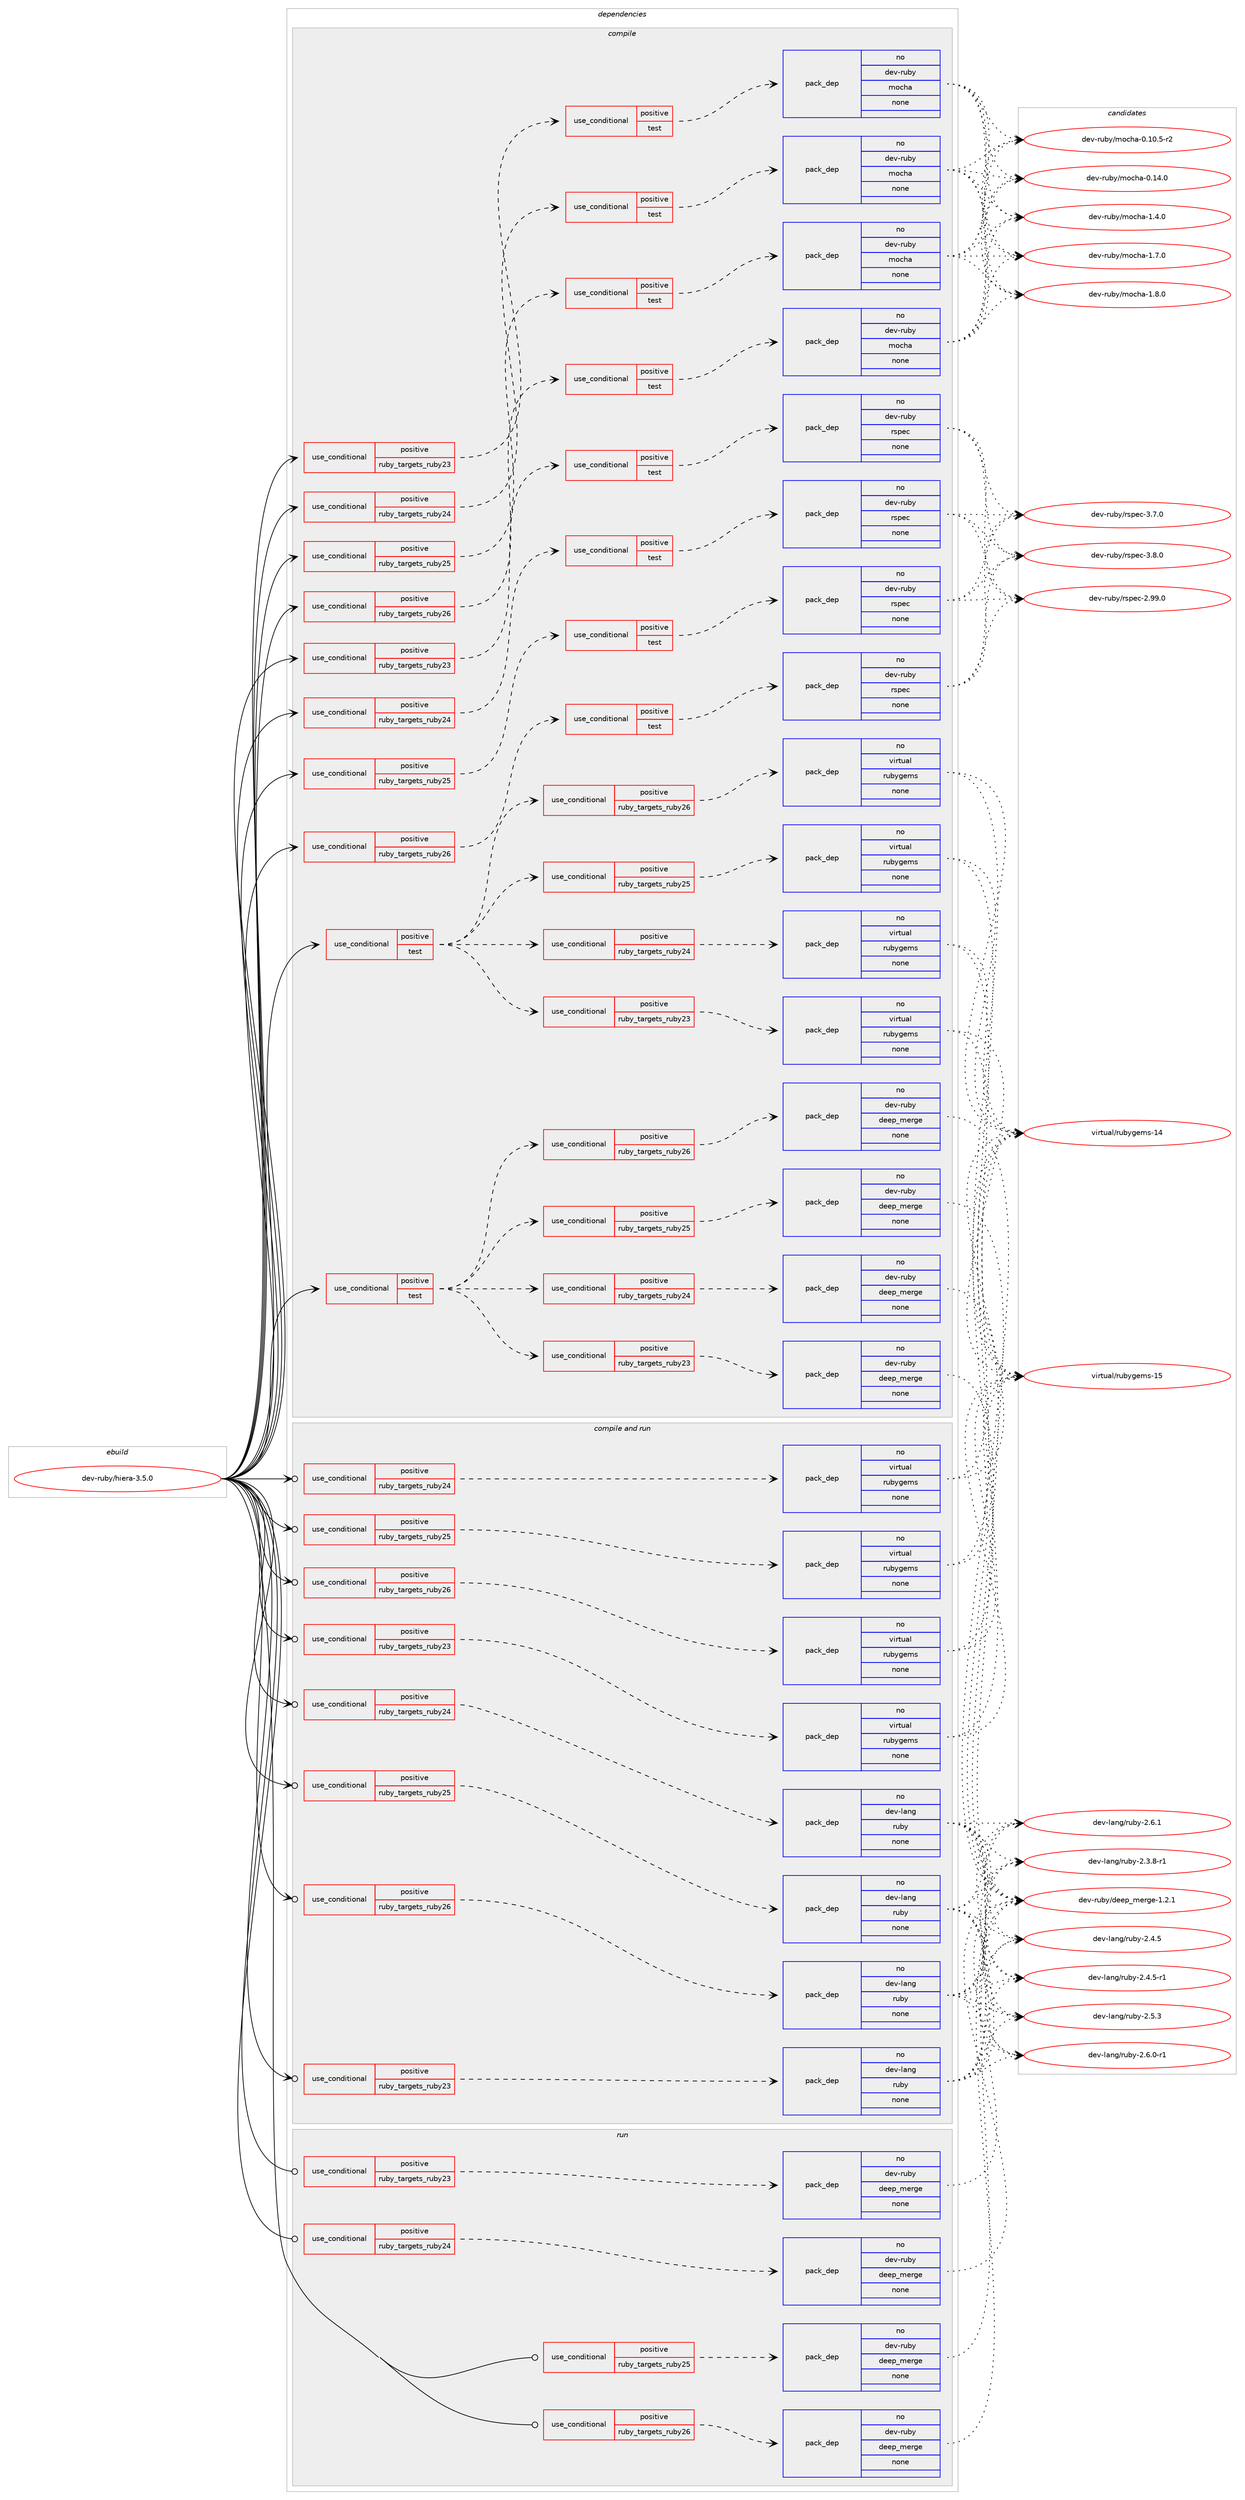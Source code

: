 digraph prolog {

# *************
# Graph options
# *************

newrank=true;
concentrate=true;
compound=true;
graph [rankdir=LR,fontname=Helvetica,fontsize=10,ranksep=1.5];#, ranksep=2.5, nodesep=0.2];
edge  [arrowhead=vee];
node  [fontname=Helvetica,fontsize=10];

# **********
# The ebuild
# **********

subgraph cluster_leftcol {
color=gray;
rank=same;
label=<<i>ebuild</i>>;
id [label="dev-ruby/hiera-3.5.0", color=red, width=4, href="../dev-ruby/hiera-3.5.0.svg"];
}

# ****************
# The dependencies
# ****************

subgraph cluster_midcol {
color=gray;
label=<<i>dependencies</i>>;
subgraph cluster_compile {
fillcolor="#eeeeee";
style=filled;
label=<<i>compile</i>>;
subgraph cond401614 {
dependency1496818 [label=<<TABLE BORDER="0" CELLBORDER="1" CELLSPACING="0" CELLPADDING="4"><TR><TD ROWSPAN="3" CELLPADDING="10">use_conditional</TD></TR><TR><TD>positive</TD></TR><TR><TD>ruby_targets_ruby23</TD></TR></TABLE>>, shape=none, color=red];
subgraph cond401615 {
dependency1496819 [label=<<TABLE BORDER="0" CELLBORDER="1" CELLSPACING="0" CELLPADDING="4"><TR><TD ROWSPAN="3" CELLPADDING="10">use_conditional</TD></TR><TR><TD>positive</TD></TR><TR><TD>test</TD></TR></TABLE>>, shape=none, color=red];
subgraph pack1071759 {
dependency1496820 [label=<<TABLE BORDER="0" CELLBORDER="1" CELLSPACING="0" CELLPADDING="4" WIDTH="220"><TR><TD ROWSPAN="6" CELLPADDING="30">pack_dep</TD></TR><TR><TD WIDTH="110">no</TD></TR><TR><TD>dev-ruby</TD></TR><TR><TD>mocha</TD></TR><TR><TD>none</TD></TR><TR><TD></TD></TR></TABLE>>, shape=none, color=blue];
}
dependency1496819:e -> dependency1496820:w [weight=20,style="dashed",arrowhead="vee"];
}
dependency1496818:e -> dependency1496819:w [weight=20,style="dashed",arrowhead="vee"];
}
id:e -> dependency1496818:w [weight=20,style="solid",arrowhead="vee"];
subgraph cond401616 {
dependency1496821 [label=<<TABLE BORDER="0" CELLBORDER="1" CELLSPACING="0" CELLPADDING="4"><TR><TD ROWSPAN="3" CELLPADDING="10">use_conditional</TD></TR><TR><TD>positive</TD></TR><TR><TD>ruby_targets_ruby23</TD></TR></TABLE>>, shape=none, color=red];
subgraph cond401617 {
dependency1496822 [label=<<TABLE BORDER="0" CELLBORDER="1" CELLSPACING="0" CELLPADDING="4"><TR><TD ROWSPAN="3" CELLPADDING="10">use_conditional</TD></TR><TR><TD>positive</TD></TR><TR><TD>test</TD></TR></TABLE>>, shape=none, color=red];
subgraph pack1071760 {
dependency1496823 [label=<<TABLE BORDER="0" CELLBORDER="1" CELLSPACING="0" CELLPADDING="4" WIDTH="220"><TR><TD ROWSPAN="6" CELLPADDING="30">pack_dep</TD></TR><TR><TD WIDTH="110">no</TD></TR><TR><TD>dev-ruby</TD></TR><TR><TD>rspec</TD></TR><TR><TD>none</TD></TR><TR><TD></TD></TR></TABLE>>, shape=none, color=blue];
}
dependency1496822:e -> dependency1496823:w [weight=20,style="dashed",arrowhead="vee"];
}
dependency1496821:e -> dependency1496822:w [weight=20,style="dashed",arrowhead="vee"];
}
id:e -> dependency1496821:w [weight=20,style="solid",arrowhead="vee"];
subgraph cond401618 {
dependency1496824 [label=<<TABLE BORDER="0" CELLBORDER="1" CELLSPACING="0" CELLPADDING="4"><TR><TD ROWSPAN="3" CELLPADDING="10">use_conditional</TD></TR><TR><TD>positive</TD></TR><TR><TD>ruby_targets_ruby24</TD></TR></TABLE>>, shape=none, color=red];
subgraph cond401619 {
dependency1496825 [label=<<TABLE BORDER="0" CELLBORDER="1" CELLSPACING="0" CELLPADDING="4"><TR><TD ROWSPAN="3" CELLPADDING="10">use_conditional</TD></TR><TR><TD>positive</TD></TR><TR><TD>test</TD></TR></TABLE>>, shape=none, color=red];
subgraph pack1071761 {
dependency1496826 [label=<<TABLE BORDER="0" CELLBORDER="1" CELLSPACING="0" CELLPADDING="4" WIDTH="220"><TR><TD ROWSPAN="6" CELLPADDING="30">pack_dep</TD></TR><TR><TD WIDTH="110">no</TD></TR><TR><TD>dev-ruby</TD></TR><TR><TD>mocha</TD></TR><TR><TD>none</TD></TR><TR><TD></TD></TR></TABLE>>, shape=none, color=blue];
}
dependency1496825:e -> dependency1496826:w [weight=20,style="dashed",arrowhead="vee"];
}
dependency1496824:e -> dependency1496825:w [weight=20,style="dashed",arrowhead="vee"];
}
id:e -> dependency1496824:w [weight=20,style="solid",arrowhead="vee"];
subgraph cond401620 {
dependency1496827 [label=<<TABLE BORDER="0" CELLBORDER="1" CELLSPACING="0" CELLPADDING="4"><TR><TD ROWSPAN="3" CELLPADDING="10">use_conditional</TD></TR><TR><TD>positive</TD></TR><TR><TD>ruby_targets_ruby24</TD></TR></TABLE>>, shape=none, color=red];
subgraph cond401621 {
dependency1496828 [label=<<TABLE BORDER="0" CELLBORDER="1" CELLSPACING="0" CELLPADDING="4"><TR><TD ROWSPAN="3" CELLPADDING="10">use_conditional</TD></TR><TR><TD>positive</TD></TR><TR><TD>test</TD></TR></TABLE>>, shape=none, color=red];
subgraph pack1071762 {
dependency1496829 [label=<<TABLE BORDER="0" CELLBORDER="1" CELLSPACING="0" CELLPADDING="4" WIDTH="220"><TR><TD ROWSPAN="6" CELLPADDING="30">pack_dep</TD></TR><TR><TD WIDTH="110">no</TD></TR><TR><TD>dev-ruby</TD></TR><TR><TD>rspec</TD></TR><TR><TD>none</TD></TR><TR><TD></TD></TR></TABLE>>, shape=none, color=blue];
}
dependency1496828:e -> dependency1496829:w [weight=20,style="dashed",arrowhead="vee"];
}
dependency1496827:e -> dependency1496828:w [weight=20,style="dashed",arrowhead="vee"];
}
id:e -> dependency1496827:w [weight=20,style="solid",arrowhead="vee"];
subgraph cond401622 {
dependency1496830 [label=<<TABLE BORDER="0" CELLBORDER="1" CELLSPACING="0" CELLPADDING="4"><TR><TD ROWSPAN="3" CELLPADDING="10">use_conditional</TD></TR><TR><TD>positive</TD></TR><TR><TD>ruby_targets_ruby25</TD></TR></TABLE>>, shape=none, color=red];
subgraph cond401623 {
dependency1496831 [label=<<TABLE BORDER="0" CELLBORDER="1" CELLSPACING="0" CELLPADDING="4"><TR><TD ROWSPAN="3" CELLPADDING="10">use_conditional</TD></TR><TR><TD>positive</TD></TR><TR><TD>test</TD></TR></TABLE>>, shape=none, color=red];
subgraph pack1071763 {
dependency1496832 [label=<<TABLE BORDER="0" CELLBORDER="1" CELLSPACING="0" CELLPADDING="4" WIDTH="220"><TR><TD ROWSPAN="6" CELLPADDING="30">pack_dep</TD></TR><TR><TD WIDTH="110">no</TD></TR><TR><TD>dev-ruby</TD></TR><TR><TD>mocha</TD></TR><TR><TD>none</TD></TR><TR><TD></TD></TR></TABLE>>, shape=none, color=blue];
}
dependency1496831:e -> dependency1496832:w [weight=20,style="dashed",arrowhead="vee"];
}
dependency1496830:e -> dependency1496831:w [weight=20,style="dashed",arrowhead="vee"];
}
id:e -> dependency1496830:w [weight=20,style="solid",arrowhead="vee"];
subgraph cond401624 {
dependency1496833 [label=<<TABLE BORDER="0" CELLBORDER="1" CELLSPACING="0" CELLPADDING="4"><TR><TD ROWSPAN="3" CELLPADDING="10">use_conditional</TD></TR><TR><TD>positive</TD></TR><TR><TD>ruby_targets_ruby25</TD></TR></TABLE>>, shape=none, color=red];
subgraph cond401625 {
dependency1496834 [label=<<TABLE BORDER="0" CELLBORDER="1" CELLSPACING="0" CELLPADDING="4"><TR><TD ROWSPAN="3" CELLPADDING="10">use_conditional</TD></TR><TR><TD>positive</TD></TR><TR><TD>test</TD></TR></TABLE>>, shape=none, color=red];
subgraph pack1071764 {
dependency1496835 [label=<<TABLE BORDER="0" CELLBORDER="1" CELLSPACING="0" CELLPADDING="4" WIDTH="220"><TR><TD ROWSPAN="6" CELLPADDING="30">pack_dep</TD></TR><TR><TD WIDTH="110">no</TD></TR><TR><TD>dev-ruby</TD></TR><TR><TD>rspec</TD></TR><TR><TD>none</TD></TR><TR><TD></TD></TR></TABLE>>, shape=none, color=blue];
}
dependency1496834:e -> dependency1496835:w [weight=20,style="dashed",arrowhead="vee"];
}
dependency1496833:e -> dependency1496834:w [weight=20,style="dashed",arrowhead="vee"];
}
id:e -> dependency1496833:w [weight=20,style="solid",arrowhead="vee"];
subgraph cond401626 {
dependency1496836 [label=<<TABLE BORDER="0" CELLBORDER="1" CELLSPACING="0" CELLPADDING="4"><TR><TD ROWSPAN="3" CELLPADDING="10">use_conditional</TD></TR><TR><TD>positive</TD></TR><TR><TD>ruby_targets_ruby26</TD></TR></TABLE>>, shape=none, color=red];
subgraph cond401627 {
dependency1496837 [label=<<TABLE BORDER="0" CELLBORDER="1" CELLSPACING="0" CELLPADDING="4"><TR><TD ROWSPAN="3" CELLPADDING="10">use_conditional</TD></TR><TR><TD>positive</TD></TR><TR><TD>test</TD></TR></TABLE>>, shape=none, color=red];
subgraph pack1071765 {
dependency1496838 [label=<<TABLE BORDER="0" CELLBORDER="1" CELLSPACING="0" CELLPADDING="4" WIDTH="220"><TR><TD ROWSPAN="6" CELLPADDING="30">pack_dep</TD></TR><TR><TD WIDTH="110">no</TD></TR><TR><TD>dev-ruby</TD></TR><TR><TD>mocha</TD></TR><TR><TD>none</TD></TR><TR><TD></TD></TR></TABLE>>, shape=none, color=blue];
}
dependency1496837:e -> dependency1496838:w [weight=20,style="dashed",arrowhead="vee"];
}
dependency1496836:e -> dependency1496837:w [weight=20,style="dashed",arrowhead="vee"];
}
id:e -> dependency1496836:w [weight=20,style="solid",arrowhead="vee"];
subgraph cond401628 {
dependency1496839 [label=<<TABLE BORDER="0" CELLBORDER="1" CELLSPACING="0" CELLPADDING="4"><TR><TD ROWSPAN="3" CELLPADDING="10">use_conditional</TD></TR><TR><TD>positive</TD></TR><TR><TD>ruby_targets_ruby26</TD></TR></TABLE>>, shape=none, color=red];
subgraph cond401629 {
dependency1496840 [label=<<TABLE BORDER="0" CELLBORDER="1" CELLSPACING="0" CELLPADDING="4"><TR><TD ROWSPAN="3" CELLPADDING="10">use_conditional</TD></TR><TR><TD>positive</TD></TR><TR><TD>test</TD></TR></TABLE>>, shape=none, color=red];
subgraph pack1071766 {
dependency1496841 [label=<<TABLE BORDER="0" CELLBORDER="1" CELLSPACING="0" CELLPADDING="4" WIDTH="220"><TR><TD ROWSPAN="6" CELLPADDING="30">pack_dep</TD></TR><TR><TD WIDTH="110">no</TD></TR><TR><TD>dev-ruby</TD></TR><TR><TD>rspec</TD></TR><TR><TD>none</TD></TR><TR><TD></TD></TR></TABLE>>, shape=none, color=blue];
}
dependency1496840:e -> dependency1496841:w [weight=20,style="dashed",arrowhead="vee"];
}
dependency1496839:e -> dependency1496840:w [weight=20,style="dashed",arrowhead="vee"];
}
id:e -> dependency1496839:w [weight=20,style="solid",arrowhead="vee"];
subgraph cond401630 {
dependency1496842 [label=<<TABLE BORDER="0" CELLBORDER="1" CELLSPACING="0" CELLPADDING="4"><TR><TD ROWSPAN="3" CELLPADDING="10">use_conditional</TD></TR><TR><TD>positive</TD></TR><TR><TD>test</TD></TR></TABLE>>, shape=none, color=red];
subgraph cond401631 {
dependency1496843 [label=<<TABLE BORDER="0" CELLBORDER="1" CELLSPACING="0" CELLPADDING="4"><TR><TD ROWSPAN="3" CELLPADDING="10">use_conditional</TD></TR><TR><TD>positive</TD></TR><TR><TD>ruby_targets_ruby23</TD></TR></TABLE>>, shape=none, color=red];
subgraph pack1071767 {
dependency1496844 [label=<<TABLE BORDER="0" CELLBORDER="1" CELLSPACING="0" CELLPADDING="4" WIDTH="220"><TR><TD ROWSPAN="6" CELLPADDING="30">pack_dep</TD></TR><TR><TD WIDTH="110">no</TD></TR><TR><TD>dev-ruby</TD></TR><TR><TD>deep_merge</TD></TR><TR><TD>none</TD></TR><TR><TD></TD></TR></TABLE>>, shape=none, color=blue];
}
dependency1496843:e -> dependency1496844:w [weight=20,style="dashed",arrowhead="vee"];
}
dependency1496842:e -> dependency1496843:w [weight=20,style="dashed",arrowhead="vee"];
subgraph cond401632 {
dependency1496845 [label=<<TABLE BORDER="0" CELLBORDER="1" CELLSPACING="0" CELLPADDING="4"><TR><TD ROWSPAN="3" CELLPADDING="10">use_conditional</TD></TR><TR><TD>positive</TD></TR><TR><TD>ruby_targets_ruby24</TD></TR></TABLE>>, shape=none, color=red];
subgraph pack1071768 {
dependency1496846 [label=<<TABLE BORDER="0" CELLBORDER="1" CELLSPACING="0" CELLPADDING="4" WIDTH="220"><TR><TD ROWSPAN="6" CELLPADDING="30">pack_dep</TD></TR><TR><TD WIDTH="110">no</TD></TR><TR><TD>dev-ruby</TD></TR><TR><TD>deep_merge</TD></TR><TR><TD>none</TD></TR><TR><TD></TD></TR></TABLE>>, shape=none, color=blue];
}
dependency1496845:e -> dependency1496846:w [weight=20,style="dashed",arrowhead="vee"];
}
dependency1496842:e -> dependency1496845:w [weight=20,style="dashed",arrowhead="vee"];
subgraph cond401633 {
dependency1496847 [label=<<TABLE BORDER="0" CELLBORDER="1" CELLSPACING="0" CELLPADDING="4"><TR><TD ROWSPAN="3" CELLPADDING="10">use_conditional</TD></TR><TR><TD>positive</TD></TR><TR><TD>ruby_targets_ruby25</TD></TR></TABLE>>, shape=none, color=red];
subgraph pack1071769 {
dependency1496848 [label=<<TABLE BORDER="0" CELLBORDER="1" CELLSPACING="0" CELLPADDING="4" WIDTH="220"><TR><TD ROWSPAN="6" CELLPADDING="30">pack_dep</TD></TR><TR><TD WIDTH="110">no</TD></TR><TR><TD>dev-ruby</TD></TR><TR><TD>deep_merge</TD></TR><TR><TD>none</TD></TR><TR><TD></TD></TR></TABLE>>, shape=none, color=blue];
}
dependency1496847:e -> dependency1496848:w [weight=20,style="dashed",arrowhead="vee"];
}
dependency1496842:e -> dependency1496847:w [weight=20,style="dashed",arrowhead="vee"];
subgraph cond401634 {
dependency1496849 [label=<<TABLE BORDER="0" CELLBORDER="1" CELLSPACING="0" CELLPADDING="4"><TR><TD ROWSPAN="3" CELLPADDING="10">use_conditional</TD></TR><TR><TD>positive</TD></TR><TR><TD>ruby_targets_ruby26</TD></TR></TABLE>>, shape=none, color=red];
subgraph pack1071770 {
dependency1496850 [label=<<TABLE BORDER="0" CELLBORDER="1" CELLSPACING="0" CELLPADDING="4" WIDTH="220"><TR><TD ROWSPAN="6" CELLPADDING="30">pack_dep</TD></TR><TR><TD WIDTH="110">no</TD></TR><TR><TD>dev-ruby</TD></TR><TR><TD>deep_merge</TD></TR><TR><TD>none</TD></TR><TR><TD></TD></TR></TABLE>>, shape=none, color=blue];
}
dependency1496849:e -> dependency1496850:w [weight=20,style="dashed",arrowhead="vee"];
}
dependency1496842:e -> dependency1496849:w [weight=20,style="dashed",arrowhead="vee"];
}
id:e -> dependency1496842:w [weight=20,style="solid",arrowhead="vee"];
subgraph cond401635 {
dependency1496851 [label=<<TABLE BORDER="0" CELLBORDER="1" CELLSPACING="0" CELLPADDING="4"><TR><TD ROWSPAN="3" CELLPADDING="10">use_conditional</TD></TR><TR><TD>positive</TD></TR><TR><TD>test</TD></TR></TABLE>>, shape=none, color=red];
subgraph cond401636 {
dependency1496852 [label=<<TABLE BORDER="0" CELLBORDER="1" CELLSPACING="0" CELLPADDING="4"><TR><TD ROWSPAN="3" CELLPADDING="10">use_conditional</TD></TR><TR><TD>positive</TD></TR><TR><TD>ruby_targets_ruby23</TD></TR></TABLE>>, shape=none, color=red];
subgraph pack1071771 {
dependency1496853 [label=<<TABLE BORDER="0" CELLBORDER="1" CELLSPACING="0" CELLPADDING="4" WIDTH="220"><TR><TD ROWSPAN="6" CELLPADDING="30">pack_dep</TD></TR><TR><TD WIDTH="110">no</TD></TR><TR><TD>virtual</TD></TR><TR><TD>rubygems</TD></TR><TR><TD>none</TD></TR><TR><TD></TD></TR></TABLE>>, shape=none, color=blue];
}
dependency1496852:e -> dependency1496853:w [weight=20,style="dashed",arrowhead="vee"];
}
dependency1496851:e -> dependency1496852:w [weight=20,style="dashed",arrowhead="vee"];
subgraph cond401637 {
dependency1496854 [label=<<TABLE BORDER="0" CELLBORDER="1" CELLSPACING="0" CELLPADDING="4"><TR><TD ROWSPAN="3" CELLPADDING="10">use_conditional</TD></TR><TR><TD>positive</TD></TR><TR><TD>ruby_targets_ruby24</TD></TR></TABLE>>, shape=none, color=red];
subgraph pack1071772 {
dependency1496855 [label=<<TABLE BORDER="0" CELLBORDER="1" CELLSPACING="0" CELLPADDING="4" WIDTH="220"><TR><TD ROWSPAN="6" CELLPADDING="30">pack_dep</TD></TR><TR><TD WIDTH="110">no</TD></TR><TR><TD>virtual</TD></TR><TR><TD>rubygems</TD></TR><TR><TD>none</TD></TR><TR><TD></TD></TR></TABLE>>, shape=none, color=blue];
}
dependency1496854:e -> dependency1496855:w [weight=20,style="dashed",arrowhead="vee"];
}
dependency1496851:e -> dependency1496854:w [weight=20,style="dashed",arrowhead="vee"];
subgraph cond401638 {
dependency1496856 [label=<<TABLE BORDER="0" CELLBORDER="1" CELLSPACING="0" CELLPADDING="4"><TR><TD ROWSPAN="3" CELLPADDING="10">use_conditional</TD></TR><TR><TD>positive</TD></TR><TR><TD>ruby_targets_ruby25</TD></TR></TABLE>>, shape=none, color=red];
subgraph pack1071773 {
dependency1496857 [label=<<TABLE BORDER="0" CELLBORDER="1" CELLSPACING="0" CELLPADDING="4" WIDTH="220"><TR><TD ROWSPAN="6" CELLPADDING="30">pack_dep</TD></TR><TR><TD WIDTH="110">no</TD></TR><TR><TD>virtual</TD></TR><TR><TD>rubygems</TD></TR><TR><TD>none</TD></TR><TR><TD></TD></TR></TABLE>>, shape=none, color=blue];
}
dependency1496856:e -> dependency1496857:w [weight=20,style="dashed",arrowhead="vee"];
}
dependency1496851:e -> dependency1496856:w [weight=20,style="dashed",arrowhead="vee"];
subgraph cond401639 {
dependency1496858 [label=<<TABLE BORDER="0" CELLBORDER="1" CELLSPACING="0" CELLPADDING="4"><TR><TD ROWSPAN="3" CELLPADDING="10">use_conditional</TD></TR><TR><TD>positive</TD></TR><TR><TD>ruby_targets_ruby26</TD></TR></TABLE>>, shape=none, color=red];
subgraph pack1071774 {
dependency1496859 [label=<<TABLE BORDER="0" CELLBORDER="1" CELLSPACING="0" CELLPADDING="4" WIDTH="220"><TR><TD ROWSPAN="6" CELLPADDING="30">pack_dep</TD></TR><TR><TD WIDTH="110">no</TD></TR><TR><TD>virtual</TD></TR><TR><TD>rubygems</TD></TR><TR><TD>none</TD></TR><TR><TD></TD></TR></TABLE>>, shape=none, color=blue];
}
dependency1496858:e -> dependency1496859:w [weight=20,style="dashed",arrowhead="vee"];
}
dependency1496851:e -> dependency1496858:w [weight=20,style="dashed",arrowhead="vee"];
}
id:e -> dependency1496851:w [weight=20,style="solid",arrowhead="vee"];
}
subgraph cluster_compileandrun {
fillcolor="#eeeeee";
style=filled;
label=<<i>compile and run</i>>;
subgraph cond401640 {
dependency1496860 [label=<<TABLE BORDER="0" CELLBORDER="1" CELLSPACING="0" CELLPADDING="4"><TR><TD ROWSPAN="3" CELLPADDING="10">use_conditional</TD></TR><TR><TD>positive</TD></TR><TR><TD>ruby_targets_ruby23</TD></TR></TABLE>>, shape=none, color=red];
subgraph pack1071775 {
dependency1496861 [label=<<TABLE BORDER="0" CELLBORDER="1" CELLSPACING="0" CELLPADDING="4" WIDTH="220"><TR><TD ROWSPAN="6" CELLPADDING="30">pack_dep</TD></TR><TR><TD WIDTH="110">no</TD></TR><TR><TD>dev-lang</TD></TR><TR><TD>ruby</TD></TR><TR><TD>none</TD></TR><TR><TD></TD></TR></TABLE>>, shape=none, color=blue];
}
dependency1496860:e -> dependency1496861:w [weight=20,style="dashed",arrowhead="vee"];
}
id:e -> dependency1496860:w [weight=20,style="solid",arrowhead="odotvee"];
subgraph cond401641 {
dependency1496862 [label=<<TABLE BORDER="0" CELLBORDER="1" CELLSPACING="0" CELLPADDING="4"><TR><TD ROWSPAN="3" CELLPADDING="10">use_conditional</TD></TR><TR><TD>positive</TD></TR><TR><TD>ruby_targets_ruby23</TD></TR></TABLE>>, shape=none, color=red];
subgraph pack1071776 {
dependency1496863 [label=<<TABLE BORDER="0" CELLBORDER="1" CELLSPACING="0" CELLPADDING="4" WIDTH="220"><TR><TD ROWSPAN="6" CELLPADDING="30">pack_dep</TD></TR><TR><TD WIDTH="110">no</TD></TR><TR><TD>virtual</TD></TR><TR><TD>rubygems</TD></TR><TR><TD>none</TD></TR><TR><TD></TD></TR></TABLE>>, shape=none, color=blue];
}
dependency1496862:e -> dependency1496863:w [weight=20,style="dashed",arrowhead="vee"];
}
id:e -> dependency1496862:w [weight=20,style="solid",arrowhead="odotvee"];
subgraph cond401642 {
dependency1496864 [label=<<TABLE BORDER="0" CELLBORDER="1" CELLSPACING="0" CELLPADDING="4"><TR><TD ROWSPAN="3" CELLPADDING="10">use_conditional</TD></TR><TR><TD>positive</TD></TR><TR><TD>ruby_targets_ruby24</TD></TR></TABLE>>, shape=none, color=red];
subgraph pack1071777 {
dependency1496865 [label=<<TABLE BORDER="0" CELLBORDER="1" CELLSPACING="0" CELLPADDING="4" WIDTH="220"><TR><TD ROWSPAN="6" CELLPADDING="30">pack_dep</TD></TR><TR><TD WIDTH="110">no</TD></TR><TR><TD>dev-lang</TD></TR><TR><TD>ruby</TD></TR><TR><TD>none</TD></TR><TR><TD></TD></TR></TABLE>>, shape=none, color=blue];
}
dependency1496864:e -> dependency1496865:w [weight=20,style="dashed",arrowhead="vee"];
}
id:e -> dependency1496864:w [weight=20,style="solid",arrowhead="odotvee"];
subgraph cond401643 {
dependency1496866 [label=<<TABLE BORDER="0" CELLBORDER="1" CELLSPACING="0" CELLPADDING="4"><TR><TD ROWSPAN="3" CELLPADDING="10">use_conditional</TD></TR><TR><TD>positive</TD></TR><TR><TD>ruby_targets_ruby24</TD></TR></TABLE>>, shape=none, color=red];
subgraph pack1071778 {
dependency1496867 [label=<<TABLE BORDER="0" CELLBORDER="1" CELLSPACING="0" CELLPADDING="4" WIDTH="220"><TR><TD ROWSPAN="6" CELLPADDING="30">pack_dep</TD></TR><TR><TD WIDTH="110">no</TD></TR><TR><TD>virtual</TD></TR><TR><TD>rubygems</TD></TR><TR><TD>none</TD></TR><TR><TD></TD></TR></TABLE>>, shape=none, color=blue];
}
dependency1496866:e -> dependency1496867:w [weight=20,style="dashed",arrowhead="vee"];
}
id:e -> dependency1496866:w [weight=20,style="solid",arrowhead="odotvee"];
subgraph cond401644 {
dependency1496868 [label=<<TABLE BORDER="0" CELLBORDER="1" CELLSPACING="0" CELLPADDING="4"><TR><TD ROWSPAN="3" CELLPADDING="10">use_conditional</TD></TR><TR><TD>positive</TD></TR><TR><TD>ruby_targets_ruby25</TD></TR></TABLE>>, shape=none, color=red];
subgraph pack1071779 {
dependency1496869 [label=<<TABLE BORDER="0" CELLBORDER="1" CELLSPACING="0" CELLPADDING="4" WIDTH="220"><TR><TD ROWSPAN="6" CELLPADDING="30">pack_dep</TD></TR><TR><TD WIDTH="110">no</TD></TR><TR><TD>dev-lang</TD></TR><TR><TD>ruby</TD></TR><TR><TD>none</TD></TR><TR><TD></TD></TR></TABLE>>, shape=none, color=blue];
}
dependency1496868:e -> dependency1496869:w [weight=20,style="dashed",arrowhead="vee"];
}
id:e -> dependency1496868:w [weight=20,style="solid",arrowhead="odotvee"];
subgraph cond401645 {
dependency1496870 [label=<<TABLE BORDER="0" CELLBORDER="1" CELLSPACING="0" CELLPADDING="4"><TR><TD ROWSPAN="3" CELLPADDING="10">use_conditional</TD></TR><TR><TD>positive</TD></TR><TR><TD>ruby_targets_ruby25</TD></TR></TABLE>>, shape=none, color=red];
subgraph pack1071780 {
dependency1496871 [label=<<TABLE BORDER="0" CELLBORDER="1" CELLSPACING="0" CELLPADDING="4" WIDTH="220"><TR><TD ROWSPAN="6" CELLPADDING="30">pack_dep</TD></TR><TR><TD WIDTH="110">no</TD></TR><TR><TD>virtual</TD></TR><TR><TD>rubygems</TD></TR><TR><TD>none</TD></TR><TR><TD></TD></TR></TABLE>>, shape=none, color=blue];
}
dependency1496870:e -> dependency1496871:w [weight=20,style="dashed",arrowhead="vee"];
}
id:e -> dependency1496870:w [weight=20,style="solid",arrowhead="odotvee"];
subgraph cond401646 {
dependency1496872 [label=<<TABLE BORDER="0" CELLBORDER="1" CELLSPACING="0" CELLPADDING="4"><TR><TD ROWSPAN="3" CELLPADDING="10">use_conditional</TD></TR><TR><TD>positive</TD></TR><TR><TD>ruby_targets_ruby26</TD></TR></TABLE>>, shape=none, color=red];
subgraph pack1071781 {
dependency1496873 [label=<<TABLE BORDER="0" CELLBORDER="1" CELLSPACING="0" CELLPADDING="4" WIDTH="220"><TR><TD ROWSPAN="6" CELLPADDING="30">pack_dep</TD></TR><TR><TD WIDTH="110">no</TD></TR><TR><TD>dev-lang</TD></TR><TR><TD>ruby</TD></TR><TR><TD>none</TD></TR><TR><TD></TD></TR></TABLE>>, shape=none, color=blue];
}
dependency1496872:e -> dependency1496873:w [weight=20,style="dashed",arrowhead="vee"];
}
id:e -> dependency1496872:w [weight=20,style="solid",arrowhead="odotvee"];
subgraph cond401647 {
dependency1496874 [label=<<TABLE BORDER="0" CELLBORDER="1" CELLSPACING="0" CELLPADDING="4"><TR><TD ROWSPAN="3" CELLPADDING="10">use_conditional</TD></TR><TR><TD>positive</TD></TR><TR><TD>ruby_targets_ruby26</TD></TR></TABLE>>, shape=none, color=red];
subgraph pack1071782 {
dependency1496875 [label=<<TABLE BORDER="0" CELLBORDER="1" CELLSPACING="0" CELLPADDING="4" WIDTH="220"><TR><TD ROWSPAN="6" CELLPADDING="30">pack_dep</TD></TR><TR><TD WIDTH="110">no</TD></TR><TR><TD>virtual</TD></TR><TR><TD>rubygems</TD></TR><TR><TD>none</TD></TR><TR><TD></TD></TR></TABLE>>, shape=none, color=blue];
}
dependency1496874:e -> dependency1496875:w [weight=20,style="dashed",arrowhead="vee"];
}
id:e -> dependency1496874:w [weight=20,style="solid",arrowhead="odotvee"];
}
subgraph cluster_run {
fillcolor="#eeeeee";
style=filled;
label=<<i>run</i>>;
subgraph cond401648 {
dependency1496876 [label=<<TABLE BORDER="0" CELLBORDER="1" CELLSPACING="0" CELLPADDING="4"><TR><TD ROWSPAN="3" CELLPADDING="10">use_conditional</TD></TR><TR><TD>positive</TD></TR><TR><TD>ruby_targets_ruby23</TD></TR></TABLE>>, shape=none, color=red];
subgraph pack1071783 {
dependency1496877 [label=<<TABLE BORDER="0" CELLBORDER="1" CELLSPACING="0" CELLPADDING="4" WIDTH="220"><TR><TD ROWSPAN="6" CELLPADDING="30">pack_dep</TD></TR><TR><TD WIDTH="110">no</TD></TR><TR><TD>dev-ruby</TD></TR><TR><TD>deep_merge</TD></TR><TR><TD>none</TD></TR><TR><TD></TD></TR></TABLE>>, shape=none, color=blue];
}
dependency1496876:e -> dependency1496877:w [weight=20,style="dashed",arrowhead="vee"];
}
id:e -> dependency1496876:w [weight=20,style="solid",arrowhead="odot"];
subgraph cond401649 {
dependency1496878 [label=<<TABLE BORDER="0" CELLBORDER="1" CELLSPACING="0" CELLPADDING="4"><TR><TD ROWSPAN="3" CELLPADDING="10">use_conditional</TD></TR><TR><TD>positive</TD></TR><TR><TD>ruby_targets_ruby24</TD></TR></TABLE>>, shape=none, color=red];
subgraph pack1071784 {
dependency1496879 [label=<<TABLE BORDER="0" CELLBORDER="1" CELLSPACING="0" CELLPADDING="4" WIDTH="220"><TR><TD ROWSPAN="6" CELLPADDING="30">pack_dep</TD></TR><TR><TD WIDTH="110">no</TD></TR><TR><TD>dev-ruby</TD></TR><TR><TD>deep_merge</TD></TR><TR><TD>none</TD></TR><TR><TD></TD></TR></TABLE>>, shape=none, color=blue];
}
dependency1496878:e -> dependency1496879:w [weight=20,style="dashed",arrowhead="vee"];
}
id:e -> dependency1496878:w [weight=20,style="solid",arrowhead="odot"];
subgraph cond401650 {
dependency1496880 [label=<<TABLE BORDER="0" CELLBORDER="1" CELLSPACING="0" CELLPADDING="4"><TR><TD ROWSPAN="3" CELLPADDING="10">use_conditional</TD></TR><TR><TD>positive</TD></TR><TR><TD>ruby_targets_ruby25</TD></TR></TABLE>>, shape=none, color=red];
subgraph pack1071785 {
dependency1496881 [label=<<TABLE BORDER="0" CELLBORDER="1" CELLSPACING="0" CELLPADDING="4" WIDTH="220"><TR><TD ROWSPAN="6" CELLPADDING="30">pack_dep</TD></TR><TR><TD WIDTH="110">no</TD></TR><TR><TD>dev-ruby</TD></TR><TR><TD>deep_merge</TD></TR><TR><TD>none</TD></TR><TR><TD></TD></TR></TABLE>>, shape=none, color=blue];
}
dependency1496880:e -> dependency1496881:w [weight=20,style="dashed",arrowhead="vee"];
}
id:e -> dependency1496880:w [weight=20,style="solid",arrowhead="odot"];
subgraph cond401651 {
dependency1496882 [label=<<TABLE BORDER="0" CELLBORDER="1" CELLSPACING="0" CELLPADDING="4"><TR><TD ROWSPAN="3" CELLPADDING="10">use_conditional</TD></TR><TR><TD>positive</TD></TR><TR><TD>ruby_targets_ruby26</TD></TR></TABLE>>, shape=none, color=red];
subgraph pack1071786 {
dependency1496883 [label=<<TABLE BORDER="0" CELLBORDER="1" CELLSPACING="0" CELLPADDING="4" WIDTH="220"><TR><TD ROWSPAN="6" CELLPADDING="30">pack_dep</TD></TR><TR><TD WIDTH="110">no</TD></TR><TR><TD>dev-ruby</TD></TR><TR><TD>deep_merge</TD></TR><TR><TD>none</TD></TR><TR><TD></TD></TR></TABLE>>, shape=none, color=blue];
}
dependency1496882:e -> dependency1496883:w [weight=20,style="dashed",arrowhead="vee"];
}
id:e -> dependency1496882:w [weight=20,style="solid",arrowhead="odot"];
}
}

# **************
# The candidates
# **************

subgraph cluster_choices {
rank=same;
color=gray;
label=<<i>candidates</i>>;

subgraph choice1071759 {
color=black;
nodesep=1;
choice1001011184511411798121471091119910497454846494846534511450 [label="dev-ruby/mocha-0.10.5-r2", color=red, width=4,href="../dev-ruby/mocha-0.10.5-r2.svg"];
choice100101118451141179812147109111991049745484649524648 [label="dev-ruby/mocha-0.14.0", color=red, width=4,href="../dev-ruby/mocha-0.14.0.svg"];
choice1001011184511411798121471091119910497454946524648 [label="dev-ruby/mocha-1.4.0", color=red, width=4,href="../dev-ruby/mocha-1.4.0.svg"];
choice1001011184511411798121471091119910497454946554648 [label="dev-ruby/mocha-1.7.0", color=red, width=4,href="../dev-ruby/mocha-1.7.0.svg"];
choice1001011184511411798121471091119910497454946564648 [label="dev-ruby/mocha-1.8.0", color=red, width=4,href="../dev-ruby/mocha-1.8.0.svg"];
dependency1496820:e -> choice1001011184511411798121471091119910497454846494846534511450:w [style=dotted,weight="100"];
dependency1496820:e -> choice100101118451141179812147109111991049745484649524648:w [style=dotted,weight="100"];
dependency1496820:e -> choice1001011184511411798121471091119910497454946524648:w [style=dotted,weight="100"];
dependency1496820:e -> choice1001011184511411798121471091119910497454946554648:w [style=dotted,weight="100"];
dependency1496820:e -> choice1001011184511411798121471091119910497454946564648:w [style=dotted,weight="100"];
}
subgraph choice1071760 {
color=black;
nodesep=1;
choice1001011184511411798121471141151121019945504657574648 [label="dev-ruby/rspec-2.99.0", color=red, width=4,href="../dev-ruby/rspec-2.99.0.svg"];
choice10010111845114117981214711411511210199455146554648 [label="dev-ruby/rspec-3.7.0", color=red, width=4,href="../dev-ruby/rspec-3.7.0.svg"];
choice10010111845114117981214711411511210199455146564648 [label="dev-ruby/rspec-3.8.0", color=red, width=4,href="../dev-ruby/rspec-3.8.0.svg"];
dependency1496823:e -> choice1001011184511411798121471141151121019945504657574648:w [style=dotted,weight="100"];
dependency1496823:e -> choice10010111845114117981214711411511210199455146554648:w [style=dotted,weight="100"];
dependency1496823:e -> choice10010111845114117981214711411511210199455146564648:w [style=dotted,weight="100"];
}
subgraph choice1071761 {
color=black;
nodesep=1;
choice1001011184511411798121471091119910497454846494846534511450 [label="dev-ruby/mocha-0.10.5-r2", color=red, width=4,href="../dev-ruby/mocha-0.10.5-r2.svg"];
choice100101118451141179812147109111991049745484649524648 [label="dev-ruby/mocha-0.14.0", color=red, width=4,href="../dev-ruby/mocha-0.14.0.svg"];
choice1001011184511411798121471091119910497454946524648 [label="dev-ruby/mocha-1.4.0", color=red, width=4,href="../dev-ruby/mocha-1.4.0.svg"];
choice1001011184511411798121471091119910497454946554648 [label="dev-ruby/mocha-1.7.0", color=red, width=4,href="../dev-ruby/mocha-1.7.0.svg"];
choice1001011184511411798121471091119910497454946564648 [label="dev-ruby/mocha-1.8.0", color=red, width=4,href="../dev-ruby/mocha-1.8.0.svg"];
dependency1496826:e -> choice1001011184511411798121471091119910497454846494846534511450:w [style=dotted,weight="100"];
dependency1496826:e -> choice100101118451141179812147109111991049745484649524648:w [style=dotted,weight="100"];
dependency1496826:e -> choice1001011184511411798121471091119910497454946524648:w [style=dotted,weight="100"];
dependency1496826:e -> choice1001011184511411798121471091119910497454946554648:w [style=dotted,weight="100"];
dependency1496826:e -> choice1001011184511411798121471091119910497454946564648:w [style=dotted,weight="100"];
}
subgraph choice1071762 {
color=black;
nodesep=1;
choice1001011184511411798121471141151121019945504657574648 [label="dev-ruby/rspec-2.99.0", color=red, width=4,href="../dev-ruby/rspec-2.99.0.svg"];
choice10010111845114117981214711411511210199455146554648 [label="dev-ruby/rspec-3.7.0", color=red, width=4,href="../dev-ruby/rspec-3.7.0.svg"];
choice10010111845114117981214711411511210199455146564648 [label="dev-ruby/rspec-3.8.0", color=red, width=4,href="../dev-ruby/rspec-3.8.0.svg"];
dependency1496829:e -> choice1001011184511411798121471141151121019945504657574648:w [style=dotted,weight="100"];
dependency1496829:e -> choice10010111845114117981214711411511210199455146554648:w [style=dotted,weight="100"];
dependency1496829:e -> choice10010111845114117981214711411511210199455146564648:w [style=dotted,weight="100"];
}
subgraph choice1071763 {
color=black;
nodesep=1;
choice1001011184511411798121471091119910497454846494846534511450 [label="dev-ruby/mocha-0.10.5-r2", color=red, width=4,href="../dev-ruby/mocha-0.10.5-r2.svg"];
choice100101118451141179812147109111991049745484649524648 [label="dev-ruby/mocha-0.14.0", color=red, width=4,href="../dev-ruby/mocha-0.14.0.svg"];
choice1001011184511411798121471091119910497454946524648 [label="dev-ruby/mocha-1.4.0", color=red, width=4,href="../dev-ruby/mocha-1.4.0.svg"];
choice1001011184511411798121471091119910497454946554648 [label="dev-ruby/mocha-1.7.0", color=red, width=4,href="../dev-ruby/mocha-1.7.0.svg"];
choice1001011184511411798121471091119910497454946564648 [label="dev-ruby/mocha-1.8.0", color=red, width=4,href="../dev-ruby/mocha-1.8.0.svg"];
dependency1496832:e -> choice1001011184511411798121471091119910497454846494846534511450:w [style=dotted,weight="100"];
dependency1496832:e -> choice100101118451141179812147109111991049745484649524648:w [style=dotted,weight="100"];
dependency1496832:e -> choice1001011184511411798121471091119910497454946524648:w [style=dotted,weight="100"];
dependency1496832:e -> choice1001011184511411798121471091119910497454946554648:w [style=dotted,weight="100"];
dependency1496832:e -> choice1001011184511411798121471091119910497454946564648:w [style=dotted,weight="100"];
}
subgraph choice1071764 {
color=black;
nodesep=1;
choice1001011184511411798121471141151121019945504657574648 [label="dev-ruby/rspec-2.99.0", color=red, width=4,href="../dev-ruby/rspec-2.99.0.svg"];
choice10010111845114117981214711411511210199455146554648 [label="dev-ruby/rspec-3.7.0", color=red, width=4,href="../dev-ruby/rspec-3.7.0.svg"];
choice10010111845114117981214711411511210199455146564648 [label="dev-ruby/rspec-3.8.0", color=red, width=4,href="../dev-ruby/rspec-3.8.0.svg"];
dependency1496835:e -> choice1001011184511411798121471141151121019945504657574648:w [style=dotted,weight="100"];
dependency1496835:e -> choice10010111845114117981214711411511210199455146554648:w [style=dotted,weight="100"];
dependency1496835:e -> choice10010111845114117981214711411511210199455146564648:w [style=dotted,weight="100"];
}
subgraph choice1071765 {
color=black;
nodesep=1;
choice1001011184511411798121471091119910497454846494846534511450 [label="dev-ruby/mocha-0.10.5-r2", color=red, width=4,href="../dev-ruby/mocha-0.10.5-r2.svg"];
choice100101118451141179812147109111991049745484649524648 [label="dev-ruby/mocha-0.14.0", color=red, width=4,href="../dev-ruby/mocha-0.14.0.svg"];
choice1001011184511411798121471091119910497454946524648 [label="dev-ruby/mocha-1.4.0", color=red, width=4,href="../dev-ruby/mocha-1.4.0.svg"];
choice1001011184511411798121471091119910497454946554648 [label="dev-ruby/mocha-1.7.0", color=red, width=4,href="../dev-ruby/mocha-1.7.0.svg"];
choice1001011184511411798121471091119910497454946564648 [label="dev-ruby/mocha-1.8.0", color=red, width=4,href="../dev-ruby/mocha-1.8.0.svg"];
dependency1496838:e -> choice1001011184511411798121471091119910497454846494846534511450:w [style=dotted,weight="100"];
dependency1496838:e -> choice100101118451141179812147109111991049745484649524648:w [style=dotted,weight="100"];
dependency1496838:e -> choice1001011184511411798121471091119910497454946524648:w [style=dotted,weight="100"];
dependency1496838:e -> choice1001011184511411798121471091119910497454946554648:w [style=dotted,weight="100"];
dependency1496838:e -> choice1001011184511411798121471091119910497454946564648:w [style=dotted,weight="100"];
}
subgraph choice1071766 {
color=black;
nodesep=1;
choice1001011184511411798121471141151121019945504657574648 [label="dev-ruby/rspec-2.99.0", color=red, width=4,href="../dev-ruby/rspec-2.99.0.svg"];
choice10010111845114117981214711411511210199455146554648 [label="dev-ruby/rspec-3.7.0", color=red, width=4,href="../dev-ruby/rspec-3.7.0.svg"];
choice10010111845114117981214711411511210199455146564648 [label="dev-ruby/rspec-3.8.0", color=red, width=4,href="../dev-ruby/rspec-3.8.0.svg"];
dependency1496841:e -> choice1001011184511411798121471141151121019945504657574648:w [style=dotted,weight="100"];
dependency1496841:e -> choice10010111845114117981214711411511210199455146554648:w [style=dotted,weight="100"];
dependency1496841:e -> choice10010111845114117981214711411511210199455146564648:w [style=dotted,weight="100"];
}
subgraph choice1071767 {
color=black;
nodesep=1;
choice10010111845114117981214710010110111295109101114103101454946504649 [label="dev-ruby/deep_merge-1.2.1", color=red, width=4,href="../dev-ruby/deep_merge-1.2.1.svg"];
dependency1496844:e -> choice10010111845114117981214710010110111295109101114103101454946504649:w [style=dotted,weight="100"];
}
subgraph choice1071768 {
color=black;
nodesep=1;
choice10010111845114117981214710010110111295109101114103101454946504649 [label="dev-ruby/deep_merge-1.2.1", color=red, width=4,href="../dev-ruby/deep_merge-1.2.1.svg"];
dependency1496846:e -> choice10010111845114117981214710010110111295109101114103101454946504649:w [style=dotted,weight="100"];
}
subgraph choice1071769 {
color=black;
nodesep=1;
choice10010111845114117981214710010110111295109101114103101454946504649 [label="dev-ruby/deep_merge-1.2.1", color=red, width=4,href="../dev-ruby/deep_merge-1.2.1.svg"];
dependency1496848:e -> choice10010111845114117981214710010110111295109101114103101454946504649:w [style=dotted,weight="100"];
}
subgraph choice1071770 {
color=black;
nodesep=1;
choice10010111845114117981214710010110111295109101114103101454946504649 [label="dev-ruby/deep_merge-1.2.1", color=red, width=4,href="../dev-ruby/deep_merge-1.2.1.svg"];
dependency1496850:e -> choice10010111845114117981214710010110111295109101114103101454946504649:w [style=dotted,weight="100"];
}
subgraph choice1071771 {
color=black;
nodesep=1;
choice118105114116117971084711411798121103101109115454952 [label="virtual/rubygems-14", color=red, width=4,href="../virtual/rubygems-14.svg"];
choice118105114116117971084711411798121103101109115454953 [label="virtual/rubygems-15", color=red, width=4,href="../virtual/rubygems-15.svg"];
dependency1496853:e -> choice118105114116117971084711411798121103101109115454952:w [style=dotted,weight="100"];
dependency1496853:e -> choice118105114116117971084711411798121103101109115454953:w [style=dotted,weight="100"];
}
subgraph choice1071772 {
color=black;
nodesep=1;
choice118105114116117971084711411798121103101109115454952 [label="virtual/rubygems-14", color=red, width=4,href="../virtual/rubygems-14.svg"];
choice118105114116117971084711411798121103101109115454953 [label="virtual/rubygems-15", color=red, width=4,href="../virtual/rubygems-15.svg"];
dependency1496855:e -> choice118105114116117971084711411798121103101109115454952:w [style=dotted,weight="100"];
dependency1496855:e -> choice118105114116117971084711411798121103101109115454953:w [style=dotted,weight="100"];
}
subgraph choice1071773 {
color=black;
nodesep=1;
choice118105114116117971084711411798121103101109115454952 [label="virtual/rubygems-14", color=red, width=4,href="../virtual/rubygems-14.svg"];
choice118105114116117971084711411798121103101109115454953 [label="virtual/rubygems-15", color=red, width=4,href="../virtual/rubygems-15.svg"];
dependency1496857:e -> choice118105114116117971084711411798121103101109115454952:w [style=dotted,weight="100"];
dependency1496857:e -> choice118105114116117971084711411798121103101109115454953:w [style=dotted,weight="100"];
}
subgraph choice1071774 {
color=black;
nodesep=1;
choice118105114116117971084711411798121103101109115454952 [label="virtual/rubygems-14", color=red, width=4,href="../virtual/rubygems-14.svg"];
choice118105114116117971084711411798121103101109115454953 [label="virtual/rubygems-15", color=red, width=4,href="../virtual/rubygems-15.svg"];
dependency1496859:e -> choice118105114116117971084711411798121103101109115454952:w [style=dotted,weight="100"];
dependency1496859:e -> choice118105114116117971084711411798121103101109115454953:w [style=dotted,weight="100"];
}
subgraph choice1071775 {
color=black;
nodesep=1;
choice100101118451089711010347114117981214550465146564511449 [label="dev-lang/ruby-2.3.8-r1", color=red, width=4,href="../dev-lang/ruby-2.3.8-r1.svg"];
choice10010111845108971101034711411798121455046524653 [label="dev-lang/ruby-2.4.5", color=red, width=4,href="../dev-lang/ruby-2.4.5.svg"];
choice100101118451089711010347114117981214550465246534511449 [label="dev-lang/ruby-2.4.5-r1", color=red, width=4,href="../dev-lang/ruby-2.4.5-r1.svg"];
choice10010111845108971101034711411798121455046534651 [label="dev-lang/ruby-2.5.3", color=red, width=4,href="../dev-lang/ruby-2.5.3.svg"];
choice100101118451089711010347114117981214550465446484511449 [label="dev-lang/ruby-2.6.0-r1", color=red, width=4,href="../dev-lang/ruby-2.6.0-r1.svg"];
choice10010111845108971101034711411798121455046544649 [label="dev-lang/ruby-2.6.1", color=red, width=4,href="../dev-lang/ruby-2.6.1.svg"];
dependency1496861:e -> choice100101118451089711010347114117981214550465146564511449:w [style=dotted,weight="100"];
dependency1496861:e -> choice10010111845108971101034711411798121455046524653:w [style=dotted,weight="100"];
dependency1496861:e -> choice100101118451089711010347114117981214550465246534511449:w [style=dotted,weight="100"];
dependency1496861:e -> choice10010111845108971101034711411798121455046534651:w [style=dotted,weight="100"];
dependency1496861:e -> choice100101118451089711010347114117981214550465446484511449:w [style=dotted,weight="100"];
dependency1496861:e -> choice10010111845108971101034711411798121455046544649:w [style=dotted,weight="100"];
}
subgraph choice1071776 {
color=black;
nodesep=1;
choice118105114116117971084711411798121103101109115454952 [label="virtual/rubygems-14", color=red, width=4,href="../virtual/rubygems-14.svg"];
choice118105114116117971084711411798121103101109115454953 [label="virtual/rubygems-15", color=red, width=4,href="../virtual/rubygems-15.svg"];
dependency1496863:e -> choice118105114116117971084711411798121103101109115454952:w [style=dotted,weight="100"];
dependency1496863:e -> choice118105114116117971084711411798121103101109115454953:w [style=dotted,weight="100"];
}
subgraph choice1071777 {
color=black;
nodesep=1;
choice100101118451089711010347114117981214550465146564511449 [label="dev-lang/ruby-2.3.8-r1", color=red, width=4,href="../dev-lang/ruby-2.3.8-r1.svg"];
choice10010111845108971101034711411798121455046524653 [label="dev-lang/ruby-2.4.5", color=red, width=4,href="../dev-lang/ruby-2.4.5.svg"];
choice100101118451089711010347114117981214550465246534511449 [label="dev-lang/ruby-2.4.5-r1", color=red, width=4,href="../dev-lang/ruby-2.4.5-r1.svg"];
choice10010111845108971101034711411798121455046534651 [label="dev-lang/ruby-2.5.3", color=red, width=4,href="../dev-lang/ruby-2.5.3.svg"];
choice100101118451089711010347114117981214550465446484511449 [label="dev-lang/ruby-2.6.0-r1", color=red, width=4,href="../dev-lang/ruby-2.6.0-r1.svg"];
choice10010111845108971101034711411798121455046544649 [label="dev-lang/ruby-2.6.1", color=red, width=4,href="../dev-lang/ruby-2.6.1.svg"];
dependency1496865:e -> choice100101118451089711010347114117981214550465146564511449:w [style=dotted,weight="100"];
dependency1496865:e -> choice10010111845108971101034711411798121455046524653:w [style=dotted,weight="100"];
dependency1496865:e -> choice100101118451089711010347114117981214550465246534511449:w [style=dotted,weight="100"];
dependency1496865:e -> choice10010111845108971101034711411798121455046534651:w [style=dotted,weight="100"];
dependency1496865:e -> choice100101118451089711010347114117981214550465446484511449:w [style=dotted,weight="100"];
dependency1496865:e -> choice10010111845108971101034711411798121455046544649:w [style=dotted,weight="100"];
}
subgraph choice1071778 {
color=black;
nodesep=1;
choice118105114116117971084711411798121103101109115454952 [label="virtual/rubygems-14", color=red, width=4,href="../virtual/rubygems-14.svg"];
choice118105114116117971084711411798121103101109115454953 [label="virtual/rubygems-15", color=red, width=4,href="../virtual/rubygems-15.svg"];
dependency1496867:e -> choice118105114116117971084711411798121103101109115454952:w [style=dotted,weight="100"];
dependency1496867:e -> choice118105114116117971084711411798121103101109115454953:w [style=dotted,weight="100"];
}
subgraph choice1071779 {
color=black;
nodesep=1;
choice100101118451089711010347114117981214550465146564511449 [label="dev-lang/ruby-2.3.8-r1", color=red, width=4,href="../dev-lang/ruby-2.3.8-r1.svg"];
choice10010111845108971101034711411798121455046524653 [label="dev-lang/ruby-2.4.5", color=red, width=4,href="../dev-lang/ruby-2.4.5.svg"];
choice100101118451089711010347114117981214550465246534511449 [label="dev-lang/ruby-2.4.5-r1", color=red, width=4,href="../dev-lang/ruby-2.4.5-r1.svg"];
choice10010111845108971101034711411798121455046534651 [label="dev-lang/ruby-2.5.3", color=red, width=4,href="../dev-lang/ruby-2.5.3.svg"];
choice100101118451089711010347114117981214550465446484511449 [label="dev-lang/ruby-2.6.0-r1", color=red, width=4,href="../dev-lang/ruby-2.6.0-r1.svg"];
choice10010111845108971101034711411798121455046544649 [label="dev-lang/ruby-2.6.1", color=red, width=4,href="../dev-lang/ruby-2.6.1.svg"];
dependency1496869:e -> choice100101118451089711010347114117981214550465146564511449:w [style=dotted,weight="100"];
dependency1496869:e -> choice10010111845108971101034711411798121455046524653:w [style=dotted,weight="100"];
dependency1496869:e -> choice100101118451089711010347114117981214550465246534511449:w [style=dotted,weight="100"];
dependency1496869:e -> choice10010111845108971101034711411798121455046534651:w [style=dotted,weight="100"];
dependency1496869:e -> choice100101118451089711010347114117981214550465446484511449:w [style=dotted,weight="100"];
dependency1496869:e -> choice10010111845108971101034711411798121455046544649:w [style=dotted,weight="100"];
}
subgraph choice1071780 {
color=black;
nodesep=1;
choice118105114116117971084711411798121103101109115454952 [label="virtual/rubygems-14", color=red, width=4,href="../virtual/rubygems-14.svg"];
choice118105114116117971084711411798121103101109115454953 [label="virtual/rubygems-15", color=red, width=4,href="../virtual/rubygems-15.svg"];
dependency1496871:e -> choice118105114116117971084711411798121103101109115454952:w [style=dotted,weight="100"];
dependency1496871:e -> choice118105114116117971084711411798121103101109115454953:w [style=dotted,weight="100"];
}
subgraph choice1071781 {
color=black;
nodesep=1;
choice100101118451089711010347114117981214550465146564511449 [label="dev-lang/ruby-2.3.8-r1", color=red, width=4,href="../dev-lang/ruby-2.3.8-r1.svg"];
choice10010111845108971101034711411798121455046524653 [label="dev-lang/ruby-2.4.5", color=red, width=4,href="../dev-lang/ruby-2.4.5.svg"];
choice100101118451089711010347114117981214550465246534511449 [label="dev-lang/ruby-2.4.5-r1", color=red, width=4,href="../dev-lang/ruby-2.4.5-r1.svg"];
choice10010111845108971101034711411798121455046534651 [label="dev-lang/ruby-2.5.3", color=red, width=4,href="../dev-lang/ruby-2.5.3.svg"];
choice100101118451089711010347114117981214550465446484511449 [label="dev-lang/ruby-2.6.0-r1", color=red, width=4,href="../dev-lang/ruby-2.6.0-r1.svg"];
choice10010111845108971101034711411798121455046544649 [label="dev-lang/ruby-2.6.1", color=red, width=4,href="../dev-lang/ruby-2.6.1.svg"];
dependency1496873:e -> choice100101118451089711010347114117981214550465146564511449:w [style=dotted,weight="100"];
dependency1496873:e -> choice10010111845108971101034711411798121455046524653:w [style=dotted,weight="100"];
dependency1496873:e -> choice100101118451089711010347114117981214550465246534511449:w [style=dotted,weight="100"];
dependency1496873:e -> choice10010111845108971101034711411798121455046534651:w [style=dotted,weight="100"];
dependency1496873:e -> choice100101118451089711010347114117981214550465446484511449:w [style=dotted,weight="100"];
dependency1496873:e -> choice10010111845108971101034711411798121455046544649:w [style=dotted,weight="100"];
}
subgraph choice1071782 {
color=black;
nodesep=1;
choice118105114116117971084711411798121103101109115454952 [label="virtual/rubygems-14", color=red, width=4,href="../virtual/rubygems-14.svg"];
choice118105114116117971084711411798121103101109115454953 [label="virtual/rubygems-15", color=red, width=4,href="../virtual/rubygems-15.svg"];
dependency1496875:e -> choice118105114116117971084711411798121103101109115454952:w [style=dotted,weight="100"];
dependency1496875:e -> choice118105114116117971084711411798121103101109115454953:w [style=dotted,weight="100"];
}
subgraph choice1071783 {
color=black;
nodesep=1;
choice10010111845114117981214710010110111295109101114103101454946504649 [label="dev-ruby/deep_merge-1.2.1", color=red, width=4,href="../dev-ruby/deep_merge-1.2.1.svg"];
dependency1496877:e -> choice10010111845114117981214710010110111295109101114103101454946504649:w [style=dotted,weight="100"];
}
subgraph choice1071784 {
color=black;
nodesep=1;
choice10010111845114117981214710010110111295109101114103101454946504649 [label="dev-ruby/deep_merge-1.2.1", color=red, width=4,href="../dev-ruby/deep_merge-1.2.1.svg"];
dependency1496879:e -> choice10010111845114117981214710010110111295109101114103101454946504649:w [style=dotted,weight="100"];
}
subgraph choice1071785 {
color=black;
nodesep=1;
choice10010111845114117981214710010110111295109101114103101454946504649 [label="dev-ruby/deep_merge-1.2.1", color=red, width=4,href="../dev-ruby/deep_merge-1.2.1.svg"];
dependency1496881:e -> choice10010111845114117981214710010110111295109101114103101454946504649:w [style=dotted,weight="100"];
}
subgraph choice1071786 {
color=black;
nodesep=1;
choice10010111845114117981214710010110111295109101114103101454946504649 [label="dev-ruby/deep_merge-1.2.1", color=red, width=4,href="../dev-ruby/deep_merge-1.2.1.svg"];
dependency1496883:e -> choice10010111845114117981214710010110111295109101114103101454946504649:w [style=dotted,weight="100"];
}
}

}
